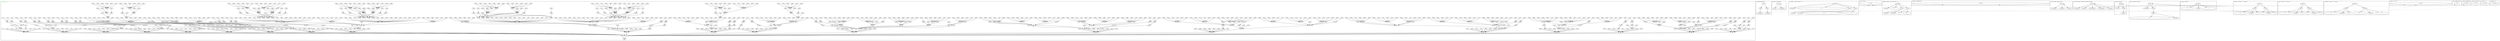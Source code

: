 digraph G {
  fontname = Menlo
  fontsize = 10
  node [fontname = Menlo, fontsize = 10]
  edge [fontname = Menlo, fontsize = 10]
  graph [ordering = out]
  subgraph GSS {
    cluster = true
    label = <LL1 ↵whitespace··:·'\...> fontcolor = green
    labeljust = l
    node [shape = box, style = rounded, height = 0]
    "Z473" -> "AA473"
    "Z453" -> "AA453"
    "Z408" -> "AA408"
    "Z386" -> "AA386"
    "Y473" -> "Z473"
    "Y453" -> "Z453"
    "Y408" -> "Z408"
    "Y386" -> "Z386"
    "X473" -> "BG473"
    "X453" -> "BG453"
    "X408" -> "BG408"
    "X386" -> "BG386"
    "W473" -> "BG473"
    "W453" -> "BG453"
    "W408" -> "BG408"
    "W386" -> "BG386"
    "R473" -> "BG473"
    "R453" -> "BG453"
    "R408" -> "BG408"
    "R386" -> "BG386"
    "Q473" -> "R473"
    "Q453" -> "R453"
    "Q408" -> "R408"
    "Q386" -> "R386"
    "P473" -> "Q473"
    "P453" -> "Q453"
    "P408" -> "Q408"
    "P386" -> "Q386"
    "O473" -> "BG473"
    "O453" -> "BG453"
    "O408" -> "BG408"
    "O386" -> "BG386"
    "N473" -> "BG473"
    "N453" -> "BG453"
    "N408" -> "BG408"
    "N386" -> "BG386"
    "L824" -> "BG824"
    "L810" -> "BG810"
    "L790" -> "BG790"
    "L776" -> "BG776"
    "L769" -> "BG769"
    "L755" -> "BG755"
    "L735" -> "BG735"
    "L721" -> "BG721"
    "L714" -> "BG714"
    "L700" -> "BG700"
    "L680" -> "BG680"
    "L666" -> "BG666"
    "L659" -> "BG659"
    "L645" -> "BG645"
    "L514" -> "BG514"
    "L481" -> "BG481"
    "L475" -> "BG475"
    "L449" -> "BG449"
    "L416" -> "BG416"
    "L410" -> "BG410"
    "L382" -> "BG382"
    "K867" -> "BG867"
    "K857" -> "BG857"
    "K844" -> "BG844"
    "K830" -> "BK830"
    "K830" -> "AL830"
    "K83" -> "BK83"
    "K83" -> "AL83"
    "K814" -> "BG814"
    "K796" -> "BK796"
    "K796" -> "AL796"
    "K780" -> "BG780"
    "K759" -> "BG759"
    "K741" -> "BK741"
    "K741" -> "AL741"
    "K725" -> "BG725"
    "K704" -> "BG704"
    "K686" -> "BK686"
    "K686" -> "AL686"
    "K670" -> "BG670"
    "K649" -> "BG649"
    "K631" -> "BK631"
    "K631" -> "AL631"
    "K620" -> "BG620"
    "K608" -> "BG608"
    "K595" -> "BG595"
    "K586" -> "BG586"
    "K575" -> "BG575"
    "K561" -> "BK561"
    "K561" -> "AL561"
    "K552" -> "BG552"
    "K545" -> "BG545"
    "K531" -> "BK531"
    "K531" -> "AL531"
    "K518" -> "BG518"
    "K503" -> "BG503"
    "K489" -> "BK489"
    "K489" -> "AL489"
    "K463" -> "BG463"
    "K46" -> "BK46"
    "K46" -> "AL46"
    "K455" -> "BG455"
    "K438" -> "BG438"
    "K424" -> "BK424"
    "K424" -> "AL424"
    "K396" -> "BG396"
    "K388" -> "BG388"
    "K371" -> "BG371"
    "K357" -> "BK357"
    "K357" -> "AL357"
    "K344" -> "BG344"
    "K337" -> "BG337"
    "K323" -> "BK323"
    "K323" -> "AL323"
    "K294" -> "BG294"
    "K279" -> "BG279"
    "K263" -> "BK263"
    "K263" -> "AL263"
    "K231" -> "BK231"
    "K231" -> "AL231"
    "K23" -> "BK23"
    "K23" -> "AL23"
    "K193" -> "BK193"
    "K193" -> "AL193"
    "K159" -> "BK159"
    "K159" -> "AL159"
    "K121" -> "BK121"
    "K121" -> "AL121"
    "K1" -> "BK1"
    "K1" -> "AL1"
    "J473" -> "BG473"
    "J453" -> "BG453"
    "J408" -> "BG408"
    "J386" -> "BG386"
    "I473" -> "J473"
    "I453" -> "J453"
    "I408" -> "J408"
    "I386" -> "J386"
    "H473" -> "I473"
    "H453" -> "I453"
    "H408" -> "I408"
    "H386" -> "I386"
    "G473" -> "BG473"
    "G453" -> "BG453"
    "G408" -> "BG408"
    "G386" -> "BG386"
    "D1" -> "●"
    "CR550" -> "BG550"
    "CR512" -> "BG512"
    "CR292" -> "BG292"
    "CR277" -> "BG277"
    "CQ550" -> "CR550"
    "CQ512" -> "CR512"
    "CQ292" -> "CR292"
    "CQ277" -> "CR277"
    "CP550" -> "CQ550"
    "CP512" -> "CQ512"
    "CP292" -> "CQ292"
    "CP277" -> "CQ277"
    "CO550" -> "BG550"
    "CO512" -> "BG512"
    "CO292" -> "BG292"
    "CO277" -> "BG277"
    "CN473" -> "BG473"
    "CN453" -> "BG453"
    "CN408" -> "BG408"
    "CN386" -> "BG386"
    "CM473" -> "CN473"
    "CM453" -> "CN453"
    "CM408" -> "CN408"
    "CM386" -> "CN386"
    "CL473" -> "CM473"
    "CL453" -> "CM453"
    "CL408" -> "CM408"
    "CL386" -> "CM386"
    "CK473" -> "BG473"
    "CK453" -> "BG453"
    "CK408" -> "BG408"
    "CK386" -> "BG386"
    "CJ550" -> "BG550"
    "CJ512" -> "BG512"
    "CJ473" -> "BG473"
    "CJ453" -> "BG453"
    "CJ408" -> "BG408"
    "CJ386" -> "BG386"
    "CJ292" -> "BG292"
    "CJ277" -> "BG277"
    "CF824" -> "BG824"
    "CF810" -> "BG810"
    "CF790" -> "BG790"
    "CF776" -> "BG776"
    "CF769" -> "BG769"
    "CF755" -> "BG755"
    "CF735" -> "BG735"
    "CF721" -> "BG721"
    "CF714" -> "BG714"
    "CF700" -> "BG700"
    "CF680" -> "BG680"
    "CF666" -> "BG666"
    "CF659" -> "BG659"
    "CF645" -> "BG645"
    "CF514" -> "BG514"
    "CF481" -> "BG481"
    "CF475" -> "BG475"
    "CF449" -> "BG449"
    "CF416" -> "BG416"
    "CF410" -> "BG410"
    "CF382" -> "BG382"
    "CE867" -> "BG867"
    "CE857" -> "BG857"
    "CE844" -> "BG844"
    "CE814" -> "BG814"
    "CE780" -> "BG780"
    "CE759" -> "BG759"
    "CE725" -> "BG725"
    "CE704" -> "BG704"
    "CE670" -> "BG670"
    "CE649" -> "BG649"
    "CE620" -> "BG620"
    "CE608" -> "BG608"
    "CE595" -> "BG595"
    "CE586" -> "BG586"
    "CE575" -> "BG575"
    "CE552" -> "BG552"
    "CE545" -> "BG545"
    "CE518" -> "BG518"
    "CE503" -> "BG503"
    "CE463" -> "BG463"
    "CE455" -> "BG455"
    "CE438" -> "BG438"
    "CE396" -> "BG396"
    "CE388" -> "BG388"
    "CE371" -> "BG371"
    "CE344" -> "BG344"
    "CE337" -> "BG337"
    "CE294" -> "BG294"
    "CE279" -> "BG279"
    "CD867" -> "BG867"
    "CD857" -> "BG857"
    "CD844" -> "BG844"
    "CD824" -> "BG824"
    "CD814" -> "BG814"
    "CD810" -> "BG810"
    "CD790" -> "BG790"
    "CD780" -> "BG780"
    "CD776" -> "BG776"
    "CD769" -> "BG769"
    "CD759" -> "BG759"
    "CD755" -> "BG755"
    "CD735" -> "BG735"
    "CD725" -> "BG725"
    "CD721" -> "BG721"
    "CD714" -> "BG714"
    "CD704" -> "BG704"
    "CD700" -> "BG700"
    "CD680" -> "BG680"
    "CD670" -> "BG670"
    "CD666" -> "BG666"
    "CD659" -> "BG659"
    "CD649" -> "BG649"
    "CD645" -> "BG645"
    "CD620" -> "BG620"
    "CD608" -> "BG608"
    "CD595" -> "BG595"
    "CD586" -> "BG586"
    "CD575" -> "BG575"
    "CD552" -> "BG552"
    "CD545" -> "BG545"
    "CD518" -> "BG518"
    "CD514" -> "BG514"
    "CD503" -> "BG503"
    "CD481" -> "BG481"
    "CD475" -> "BG475"
    "CD463" -> "BG463"
    "CD455" -> "BG455"
    "CD449" -> "BG449"
    "CD438" -> "BG438"
    "CD416" -> "BG416"
    "CD410" -> "BG410"
    "CD396" -> "BG396"
    "CD388" -> "BG388"
    "CD382" -> "BG382"
    "CD371" -> "BG371"
    "CD344" -> "BG344"
    "CD337" -> "BG337"
    "CD294" -> "BG294"
    "CD279" -> "BG279"
    "CC473" -> "BG473"
    "CC453" -> "BG453"
    "CC408" -> "BG408"
    "CC386" -> "BG386"
    "CB473" -> "BG473"
    "CB453" -> "BG453"
    "CB408" -> "BG408"
    "CB386" -> "BG386"
    "C830" -> "B830"
    "C83" -> "B83"
    "C796" -> "B796"
    "C741" -> "B741"
    "C686" -> "B686"
    "C631" -> "B631"
    "C561" -> "B561"
    "C531" -> "B531"
    "C489" -> "B489"
    "C46" -> "B46"
    "C424" -> "B424"
    "C357" -> "B357"
    "C323" -> "B323"
    "C263" -> "B263"
    "C231" -> "B231"
    "C23" -> "B23"
    "C193" -> "B193"
    "C159" -> "B159"
    "C121" -> "B121"
    "C1" -> "B1"
    "BZ550" -> "BG550"
    "BZ512" -> "BG512"
    "BZ473" -> "BG473"
    "BZ453" -> "BG453"
    "BZ408" -> "BG408"
    "BZ386" -> "BG386"
    "BZ292" -> "BG292"
    "BZ277" -> "BG277"
    "BX473" -> "BG473"
    "BX453" -> "BG453"
    "BX408" -> "BG408"
    "BX386" -> "BG386"
    "BV867" -> "BG867"
    "BV857" -> "BG857"
    "BV844" -> "BG844"
    "BV824" -> "BG824"
    "BV814" -> "BG814"
    "BV810" -> "BG810"
    "BV790" -> "BG790"
    "BV780" -> "BG780"
    "BV776" -> "BG776"
    "BV769" -> "BG769"
    "BV759" -> "BG759"
    "BV755" -> "BG755"
    "BV735" -> "BG735"
    "BV725" -> "BG725"
    "BV721" -> "BG721"
    "BV714" -> "BG714"
    "BV704" -> "BG704"
    "BV700" -> "BG700"
    "BV680" -> "BG680"
    "BV670" -> "BG670"
    "BV666" -> "BG666"
    "BV659" -> "BG659"
    "BV649" -> "BG649"
    "BV645" -> "BG645"
    "BV620" -> "BG620"
    "BV608" -> "BG608"
    "BV595" -> "BG595"
    "BV586" -> "BG586"
    "BV575" -> "BG575"
    "BV552" -> "BG552"
    "BV545" -> "BG545"
    "BV518" -> "BG518"
    "BV514" -> "BG514"
    "BV503" -> "BG503"
    "BV481" -> "BG481"
    "BV475" -> "BG475"
    "BV463" -> "BG463"
    "BV455" -> "BG455"
    "BV449" -> "BG449"
    "BV438" -> "BG438"
    "BV416" -> "BG416"
    "BV410" -> "BG410"
    "BV396" -> "BG396"
    "BV388" -> "BG388"
    "BV382" -> "BG382"
    "BV371" -> "BG371"
    "BV344" -> "BG344"
    "BV337" -> "BG337"
    "BV294" -> "BG294"
    "BV279" -> "BG279"
    "BS867" -> "BG867"
    "BS857" -> "BG857"
    "BS844" -> "BG844"
    "BS824" -> "BG824"
    "BS814" -> "BG814"
    "BS810" -> "BG810"
    "BS790" -> "BG790"
    "BS780" -> "BG780"
    "BS776" -> "BG776"
    "BS769" -> "BG769"
    "BS759" -> "BG759"
    "BS755" -> "BG755"
    "BS735" -> "BG735"
    "BS725" -> "BG725"
    "BS721" -> "BG721"
    "BS714" -> "BG714"
    "BS704" -> "BG704"
    "BS700" -> "BG700"
    "BS680" -> "BG680"
    "BS670" -> "BG670"
    "BS666" -> "BG666"
    "BS659" -> "BG659"
    "BS649" -> "BG649"
    "BS645" -> "BG645"
    "BS620" -> "BG620"
    "BS608" -> "BG608"
    "BS595" -> "BG595"
    "BS586" -> "BG586"
    "BS575" -> "BG575"
    "BS552" -> "BG552"
    "BS550" -> "BG550"
    "BS545" -> "BG545"
    "BS518" -> "BG518"
    "BS514" -> "BG514"
    "BS512" -> "BG512"
    "BS503" -> "BG503"
    "BS481" -> "BG481"
    "BS475" -> "BG475"
    "BS473" -> "BG473"
    "BS463" -> "BG463"
    "BS455" -> "BG455"
    "BS453" -> "BG453"
    "BS449" -> "BG449"
    "BS438" -> "BG438"
    "BS416" -> "BG416"
    "BS410" -> "BG410"
    "BS408" -> "BG408"
    "BS396" -> "BG396"
    "BS388" -> "BG388"
    "BS386" -> "BG386"
    "BS382" -> "BG382"
    "BS371" -> "BG371"
    "BS344" -> "BG344"
    "BS337" -> "BG337"
    "BS294" -> "BG294"
    "BS292" -> "BG292"
    "BS279" -> "BG279"
    "BS277" -> "BG277"
    "BQ80" -> "B46"
    "BQ44" -> "B23"
    "BQ21" -> "B1"
    "BO830" -> "B830"
    "BO83" -> "B83"
    "BO796" -> "B796"
    "BO741" -> "B741"
    "BO686" -> "B686"
    "BO631" -> "B631"
    "BO561" -> "B561"
    "BO531" -> "B531"
    "BO489" -> "B489"
    "BO46" -> "B46"
    "BO424" -> "B424"
    "BO357" -> "B357"
    "BO323" -> "B323"
    "BO263" -> "B263"
    "BO231" -> "B231"
    "BO23" -> "B23"
    "BO193" -> "B193"
    "BO159" -> "B159"
    "BO121" -> "B121"
    "BO1" -> "B1"
    "BM60" -> "BO46"
    "BM37" -> "BO23"
    "BM15" -> "BO1"
    "BL830" -> "BO830"
    "BL83" -> "BO83"
    "BL796" -> "BO796"
    "BL741" -> "BO741"
    "BL686" -> "BO686"
    "BL631" -> "BO631"
    "BL561" -> "BO561"
    "BL531" -> "BO531"
    "BL489" -> "BO489"
    "BL46" -> "BO46"
    "BL424" -> "BO424"
    "BL357" -> "BO357"
    "BL323" -> "BO323"
    "BL263" -> "BO263"
    "BL231" -> "BO231"
    "BL23" -> "BO23"
    "BL193" -> "BO193"
    "BL159" -> "BO159"
    "BL121" -> "BO121"
    "BL1" -> "BO1"
    "BK830" -> "BL830"
    "BK83" -> "BL83"
    "BK796" -> "BL796"
    "BK741" -> "BL741"
    "BK686" -> "BL686"
    "BK631" -> "BL631"
    "BK561" -> "BL561"
    "BK531" -> "BL531"
    "BK489" -> "BL489"
    "BK46" -> "BL46"
    "BK424" -> "BL424"
    "BK357" -> "BL357"
    "BK323" -> "BL323"
    "BK263" -> "BL263"
    "BK231" -> "BL231"
    "BK23" -> "BL23"
    "BK193" -> "BL193"
    "BK159" -> "BL159"
    "BK121" -> "BL121"
    "BK1" -> "BL1"
    "BJ830" -> "BK830"
    "BJ83" -> "BK83"
    "BJ796" -> "BK796"
    "BJ741" -> "BK741"
    "BJ686" -> "BK686"
    "BJ631" -> "BK631"
    "BJ561" -> "BK561"
    "BJ531" -> "BK531"
    "BJ489" -> "BK489"
    "BJ46" -> "BK46"
    "BJ424" -> "BK424"
    "BJ357" -> "BK357"
    "BJ323" -> "BK323"
    "BJ263" -> "BK263"
    "BJ231" -> "BK231"
    "BJ23" -> "BK23"
    "BJ193" -> "BK193"
    "BJ159" -> "BK159"
    "BJ121" -> "BK121"
    "BJ1" -> "BK1"
    "BI830" -> "B830"
    "BI83" -> "B83"
    "BI796" -> "B796"
    "BI741" -> "B741"
    "BI686" -> "B686"
    "BI631" -> "B631"
    "BI561" -> "B561"
    "BI531" -> "B531"
    "BI489" -> "B489"
    "BI46" -> "B46"
    "BI424" -> "B424"
    "BI357" -> "B357"
    "BI323" -> "B323"
    "BI263" -> "B263"
    "BI231" -> "B231"
    "BI23" -> "B23"
    "BI193" -> "B193"
    "BI159" -> "B159"
    "BI121" -> "B121"
    "BI1" -> "B1"
    "BH824" -> "BG824"
    "BH814" -> "BG814"
    "BH790" -> "BG790"
    "BH780" -> "BG780"
    "BH769" -> "BG769"
    "BH759" -> "BG759"
    "BH735" -> "BG735"
    "BH725" -> "BG725"
    "BH714" -> "BG714"
    "BH704" -> "BG704"
    "BH680" -> "BG680"
    "BH670" -> "BG670"
    "BH659" -> "BG659"
    "BH649" -> "BG649"
    "BH550" -> "BG550"
    "BH518" -> "BG518"
    "BH512" -> "BG512"
    "BH473" -> "BG473"
    "BH453" -> "BG453"
    "BH449" -> "BG449"
    "BH408" -> "BG408"
    "BH386" -> "BG386"
    "BH382" -> "BG382"
    "BH292" -> "BG292"
    "BG867" -> "BA865"
    "BG857" -> "BA855"
    "BG844" -> "BA844"
    "BG824" -> "BA810"
    "BG814" -> "BA810"
    "BG810" -> "BA810"
    "BG790" -> "BA774"
    "BG780" -> "BA774"
    "BG776" -> "BA774"
    "BG769" -> "BA755"
    "BG759" -> "BA755"
    "BG755" -> "BA755"
    "BG735" -> "BA719"
    "BG725" -> "BA719"
    "BG721" -> "BA719"
    "BG714" -> "BA700"
    "BG704" -> "BA700"
    "BG700" -> "BA700"
    "BG680" -> "BA664"
    "BG670" -> "BA664"
    "BG666" -> "BA664"
    "BG659" -> "BA645"
    "BG649" -> "BA645"
    "BG645" -> "BA645"
    "BG620" -> "BA618"
    "BG608" -> "BA606"
    "BG595" -> "BA593"
    "BG586" -> "BA584"
    "BG575" -> "BA575"
    "BG552" -> "BA552"
    "BG550" -> "BA545"
    "BG545" -> "BA545"
    "BG518" -> "BA514"
    "BG514" -> "BA514"
    "BG512" -> "BA503"
    "BG503" -> "BA503"
    "BG481" -> "BA479"
    "BG475" -> "BA475"
    "BG473" -> "BA438"
    "BG463" -> "BA461"
    "BG455" -> "BA455"
    "BG453" -> "BA438"
    "BG449" -> "BA438"
    "BG438" -> "BA438"
    "BG416" -> "BA414"
    "BG410" -> "BA410"
    "BG408" -> "BA371"
    "BG396" -> "BA394"
    "BG388" -> "BA388"
    "BG386" -> "BA371"
    "BG382" -> "BA371"
    "BG371" -> "BA371"
    "BG344" -> "BA342"
    "BG337" -> "BA337"
    "BG294" -> "BA294"
    "BG292" -> "BA277"
    "BG279" -> "BA279"
    "BG277" -> "BA277"
    "BF867" -> "BG867"
    "BF857" -> "BG857"
    "BF844" -> "BG844"
    "BF810" -> "BG810"
    "BF776" -> "BG776"
    "BF755" -> "BG755"
    "BF721" -> "BG721"
    "BF700" -> "BG700"
    "BF666" -> "BG666"
    "BF645" -> "BG645"
    "BF620" -> "BG620"
    "BF608" -> "BG608"
    "BF595" -> "BG595"
    "BF586" -> "BG586"
    "BF575" -> "BG575"
    "BF552" -> "BG552"
    "BF545" -> "BG545"
    "BF514" -> "BG514"
    "BF503" -> "BG503"
    "BF481" -> "BG481"
    "BF475" -> "BG475"
    "BF463" -> "BG463"
    "BF455" -> "BG455"
    "BF438" -> "BG438"
    "BF416" -> "BG416"
    "BF410" -> "BG410"
    "BF396" -> "BG396"
    "BF388" -> "BG388"
    "BF371" -> "BG371"
    "BF344" -> "BG344"
    "BF337" -> "BG337"
    "BF294" -> "BG294"
    "BF279" -> "BG279"
    "BF277" -> "BG277"
    "BE867" -> "BA865"
    "BE857" -> "BA855"
    "BE844" -> "BA844"
    "BE810" -> "BA810"
    "BE776" -> "BA774"
    "BE755" -> "BA755"
    "BE721" -> "BA719"
    "BE700" -> "BA700"
    "BE666" -> "BA664"
    "BE645" -> "BA645"
    "BE620" -> "BA618"
    "BE608" -> "BA606"
    "BE595" -> "BA593"
    "BE586" -> "BA584"
    "BE575" -> "BA575"
    "BE552" -> "BA552"
    "BE545" -> "BA545"
    "BE514" -> "BA514"
    "BE503" -> "BA503"
    "BE481" -> "BA479"
    "BE475" -> "BA475"
    "BE463" -> "BA461"
    "BE455" -> "BA455"
    "BE438" -> "BA438"
    "BE416" -> "BA414"
    "BE410" -> "BA410"
    "BE396" -> "BA394"
    "BE388" -> "BA388"
    "BE371" -> "BA371"
    "BE344" -> "BA342"
    "BE337" -> "BA337"
    "BE294" -> "BA294"
    "BE279" -> "BA279"
    "BE277" -> "BA277"
    "BD865" -> "BA865"
    "BD855" -> "BA855"
    "BD774" -> "BA774"
    "BD719" -> "BA719"
    "BD664" -> "BA664"
    "BD618" -> "BA618"
    "BD606" -> "BA606"
    "BD593" -> "BA593"
    "BD584" -> "BA584"
    "BD479" -> "BA479"
    "BD461" -> "BA461"
    "BD414" -> "BA414"
    "BD394" -> "BA394"
    "BD342" -> "BA342"
    "BC865" -> "BD865"
    "BC855" -> "BD855"
    "BC774" -> "BD774"
    "BC719" -> "BD719"
    "BC664" -> "BD664"
    "BC618" -> "BD618"
    "BC606" -> "BD606"
    "BC593" -> "BD593"
    "BC584" -> "BD584"
    "BC479" -> "BD479"
    "BC461" -> "BD461"
    "BC414" -> "BD414"
    "BC394" -> "BD394"
    "BC342" -> "BD342"
    "BB865" -> "BA865"
    "BB855" -> "BA855"
    "BB774" -> "BA774"
    "BB719" -> "BA719"
    "BB664" -> "BA664"
    "BB618" -> "BA618"
    "BB606" -> "BA606"
    "BB593" -> "BA593"
    "BB584" -> "BA584"
    "BB479" -> "BA479"
    "BB479" -> "BA479"
    "BB479" -> "BA479"
    "BB479" -> "BA479"
    "BB461" -> "BA461"
    "BB461" -> "BA461"
    "BB461" -> "BA461"
    "BB461" -> "BA461"
    "BB414" -> "BA414"
    "BB414" -> "BA414"
    "BB414" -> "BA414"
    "BB414" -> "BA414"
    "BB394" -> "BA394"
    "BB394" -> "BA394"
    "BB394" -> "BA394"
    "BB394" -> "BA394"
    "BB342" -> "BA342"
    "BA865" -> "AV830"
    "BA855" -> "AV830"
    "BA844" -> "AV830"
    "BA810" -> "AV796"
    "BA774" -> "AV741"
    "BA755" -> "AV741"
    "BA719" -> "AV686"
    "BA700" -> "AV686"
    "BA664" -> "AV631"
    "BA645" -> "AV631"
    "BA618" -> "AV561"
    "BA606" -> "AV561"
    "BA593" -> "AV561"
    "BA584" -> "AV561"
    "BA575" -> "AV561"
    "BA552" -> "CR550"
    "BA545" -> "AV531"
    "BA514" -> "CR512"
    "BA503" -> "AV489"
    "BA479" -> "J473"
    "BA479" -> "R473"
    "BA479" -> "CN473"
    "BA479" -> "AA473"
    "BA475" -> "J473"
    "BA475" -> "R473"
    "BA475" -> "CN473"
    "BA475" -> "AA473"
    "BA461" -> "J453"
    "BA461" -> "R453"
    "BA461" -> "CN453"
    "BA461" -> "AA453"
    "BA455" -> "J453"
    "BA455" -> "R453"
    "BA455" -> "CN453"
    "BA455" -> "AA453"
    "BA438" -> "AV424"
    "BA414" -> "J408"
    "BA414" -> "R408"
    "BA414" -> "CN408"
    "BA414" -> "AA408"
    "BA410" -> "J408"
    "BA410" -> "R408"
    "BA410" -> "CN408"
    "BA410" -> "AA408"
    "BA394" -> "J386"
    "BA394" -> "R386"
    "BA394" -> "CN386"
    "BA394" -> "AA386"
    "BA388" -> "J386"
    "BA388" -> "R386"
    "BA388" -> "CN386"
    "BA388" -> "AA386"
    "BA371" -> "AV357"
    "BA342" -> "AV323"
    "BA337" -> "AV323"
    "BA294" -> "CR292"
    "BA279" -> "CR277"
    "BA277" -> "AV263"
    "B830" -> "D1"
    "B83" -> "D1"
    "B796" -> "D1"
    "B741" -> "D1"
    "B686" -> "D1"
    "B631" -> "D1"
    "B561" -> "D1"
    "B531" -> "D1"
    "B489" -> "D1"
    "B46" -> "D1"
    "B424" -> "D1"
    "B357" -> "D1"
    "B323" -> "D1"
    "B263" -> "D1"
    "B231" -> "D1"
    "B23" -> "D1"
    "B193" -> "D1"
    "B159" -> "D1"
    "B121" -> "D1"
    "B1" -> "D1"
    "B1" -> "D1"
    "AZ844" -> "BA844"
    "AZ810" -> "BA810"
    "AZ755" -> "BA755"
    "AZ700" -> "BA700"
    "AZ645" -> "BA645"
    "AZ575" -> "BA575"
    "AZ552" -> "BA552"
    "AZ545" -> "BA545"
    "AZ514" -> "BA514"
    "AZ503" -> "BA503"
    "AZ475" -> "BA475"
    "AZ475" -> "BA475"
    "AZ475" -> "BA475"
    "AZ475" -> "BA475"
    "AZ455" -> "BA455"
    "AZ455" -> "BA455"
    "AZ455" -> "BA455"
    "AZ455" -> "BA455"
    "AZ438" -> "BA438"
    "AZ410" -> "BA410"
    "AZ410" -> "BA410"
    "AZ410" -> "BA410"
    "AZ410" -> "BA410"
    "AZ388" -> "BA388"
    "AZ388" -> "BA388"
    "AZ388" -> "BA388"
    "AZ388" -> "BA388"
    "AZ371" -> "BA371"
    "AZ337" -> "BA337"
    "AZ294" -> "BA294"
    "AZ279" -> "BA279"
    "AZ277" -> "BA277"
    "AY844" -> "AV830"
    "AY810" -> "AV796"
    "AY755" -> "AV741"
    "AY700" -> "AV686"
    "AY645" -> "AV631"
    "AY575" -> "AV561"
    "AY552" -> "CR550"
    "AY545" -> "AV531"
    "AY514" -> "CR512"
    "AY503" -> "AV489"
    "AY475" -> "J473"
    "AY475" -> "R473"
    "AY475" -> "CN473"
    "AY475" -> "AA473"
    "AY455" -> "J453"
    "AY455" -> "R453"
    "AY455" -> "CN453"
    "AY455" -> "AA453"
    "AY438" -> "AV424"
    "AY410" -> "J408"
    "AY410" -> "R408"
    "AY410" -> "CN408"
    "AY410" -> "AA408"
    "AY388" -> "J386"
    "AY388" -> "R386"
    "AY388" -> "CN386"
    "AY388" -> "AA386"
    "AY371" -> "AV357"
    "AY337" -> "AV323"
    "AY294" -> "CR292"
    "AY279" -> "CR277"
    "AY277" -> "AV263"
    "AX228" -> "B193"
    "AX191" -> "B159"
    "AX157" -> "B121"
    "AX119" -> "B83"
    "AW874" -> "B830"
    "AW828" -> "B796"
    "AW794" -> "B741"
    "AW739" -> "B686"
    "AW684" -> "B631"
    "AW629" -> "B561"
    "AW559" -> "B531"
    "AW529" -> "B489"
    "AW487" -> "B424"
    "AW422" -> "B357"
    "AW355" -> "B323"
    "AW306" -> "B263"
    "AW260" -> "B231"
    "AV830" -> "B830"
    "AV83" -> "B83"
    "AV796" -> "B796"
    "AV741" -> "B741"
    "AV686" -> "B686"
    "AV631" -> "B631"
    "AV561" -> "B561"
    "AV531" -> "B531"
    "AV489" -> "B489"
    "AV46" -> "B46"
    "AV424" -> "B424"
    "AV357" -> "B357"
    "AV323" -> "B323"
    "AV263" -> "B263"
    "AV231" -> "B231"
    "AV23" -> "B23"
    "AV193" -> "B193"
    "AV159" -> "B159"
    "AV121" -> "B121"
    "AV1" -> "B1"
    "AU844" -> "AV830"
    "AU810" -> "AV796"
    "AU755" -> "AV741"
    "AU700" -> "AV686"
    "AU645" -> "AV631"
    "AU575" -> "AV561"
    "AU545" -> "AV531"
    "AU503" -> "AV489"
    "AU438" -> "AV424"
    "AU371" -> "AV357"
    "AU337" -> "AV323"
    "AU277" -> "AV263"
    "AN97" -> "AV83"
    "AN245" -> "AV231"
    "AN207" -> "AV193"
    "AN173" -> "AV159"
    "AN135" -> "AV121"
    "AM830" -> "AV830"
    "AM83" -> "AV83"
    "AM796" -> "AV796"
    "AM741" -> "AV741"
    "AM686" -> "AV686"
    "AM631" -> "AV631"
    "AM561" -> "AV561"
    "AM531" -> "AV531"
    "AM489" -> "AV489"
    "AM46" -> "AV46"
    "AM424" -> "AV424"
    "AM357" -> "AV357"
    "AM323" -> "AV323"
    "AM263" -> "AV263"
    "AM231" -> "AV231"
    "AM23" -> "AV23"
    "AM193" -> "AV193"
    "AM159" -> "AV159"
    "AM121" -> "AV121"
    "AM1" -> "AV1"
    "AL830" -> "AM830"
    "AL83" -> "AM83"
    "AL796" -> "AM796"
    "AL741" -> "AM741"
    "AL686" -> "AM686"
    "AL631" -> "AM631"
    "AL561" -> "AM561"
    "AL531" -> "AM531"
    "AL489" -> "AM489"
    "AL46" -> "AM46"
    "AL424" -> "AM424"
    "AL357" -> "AM357"
    "AL323" -> "AM323"
    "AL263" -> "AM263"
    "AL231" -> "AM231"
    "AL23" -> "AM23"
    "AL193" -> "AM193"
    "AL159" -> "AM159"
    "AL121" -> "AM121"
    "AL1" -> "AM1"
    "AK830" -> "AL830"
    "AK83" -> "AL83"
    "AK796" -> "AL796"
    "AK741" -> "AL741"
    "AK686" -> "AL686"
    "AK631" -> "AL631"
    "AK561" -> "AL561"
    "AK531" -> "AL531"
    "AK489" -> "AL489"
    "AK46" -> "AL46"
    "AK424" -> "AL424"
    "AK357" -> "AL357"
    "AK323" -> "AL323"
    "AK263" -> "AL263"
    "AK231" -> "AL231"
    "AK23" -> "AL23"
    "AK193" -> "AL193"
    "AK159" -> "AL159"
    "AK121" -> "AL121"
    "AK1" -> "AL1"
    "AJ830" -> "B830"
    "AJ83" -> "B83"
    "AJ796" -> "B796"
    "AJ741" -> "B741"
    "AJ686" -> "B686"
    "AJ631" -> "B631"
    "AJ561" -> "B561"
    "AJ531" -> "B531"
    "AJ489" -> "B489"
    "AJ46" -> "B46"
    "AJ424" -> "B424"
    "AJ357" -> "B357"
    "AJ323" -> "B323"
    "AJ263" -> "B263"
    "AJ231" -> "B231"
    "AJ23" -> "B23"
    "AJ193" -> "B193"
    "AJ159" -> "B159"
    "AJ121" -> "B121"
    "AJ1" -> "B1"
    "AI97" -> "AV83"
    "AI60" -> "BO46"
    "AI37" -> "BO23"
    "AI245" -> "AV231"
    "AI207" -> "AV193"
    "AI173" -> "AV159"
    "AI15" -> "BO1"
    "AI135" -> "AV121"
    "AH830" -> "B830"
    "AH83" -> "B83"
    "AH796" -> "B796"
    "AH741" -> "B741"
    "AH686" -> "B686"
    "AH631" -> "B631"
    "AH561" -> "B561"
    "AH531" -> "B531"
    "AH489" -> "B489"
    "AH46" -> "B46"
    "AH424" -> "B424"
    "AH357" -> "B357"
    "AH323" -> "B323"
    "AH263" -> "B263"
    "AH231" -> "B231"
    "AH23" -> "B23"
    "AH193" -> "B193"
    "AH159" -> "B159"
    "AH121" -> "B121"
    "AH1" -> "B1"
    "AG830" -> "B830"
    "AG83" -> "B83"
    "AG796" -> "B796"
    "AG741" -> "B741"
    "AG686" -> "B686"
    "AG631" -> "B631"
    "AG561" -> "B561"
    "AG531" -> "B531"
    "AG489" -> "B489"
    "AG46" -> "B46"
    "AG424" -> "B424"
    "AG357" -> "B357"
    "AG323" -> "B323"
    "AG263" -> "B263"
    "AG231" -> "B231"
    "AG23" -> "B23"
    "AG193" -> "B193"
    "AG159" -> "B159"
    "AG121" -> "B121"
    "AG1" -> "B1"
    "AF830" -> "B830"
    "AF83" -> "B83"
    "AF796" -> "B796"
    "AF741" -> "B741"
    "AF686" -> "B686"
    "AF631" -> "B631"
    "AF561" -> "B561"
    "AF531" -> "B531"
    "AF489" -> "B489"
    "AF46" -> "B46"
    "AF424" -> "B424"
    "AF357" -> "B357"
    "AF323" -> "B323"
    "AF263" -> "B263"
    "AF231" -> "B231"
    "AF23" -> "B23"
    "AF193" -> "B193"
    "AF159" -> "B159"
    "AF121" -> "B121"
    "AF1" -> "B1"
    "AA473" -> "BG473"
    "AA453" -> "BG453"
    "AA408" -> "BG408"
    "AA386" -> "BG386"
    "A0" -> "●"
  }
  subgraph S {
    cluster = true
    label = <S = {production} {testInput}>
    labeljust = l
    node [shape = ellipse, height = 0]
    A [label = <A: SEQ>]
    A -> B
    B [label = <B: REP>]
    B -> C
    C [label = <C: production>]
    A -> D
    D [label = <D: REP>]
    D -> E
    E [label = <E: testInput>]
  }
  subgraph action {
    cluster = true
    label = <action = "@(\@|[^@]+?)*@">
    labeljust = l
    node [shape = ellipse, height = 0]
    F [label = <F: "action"<br/><font color="gray" point-size="8.0">  </font> >]
  }
  subgraph grouping {
    cluster = true
    label = <grouping = "(" selection ")">
    labeljust = l
    node [shape = ellipse, height = 0]
    G [label = <G: SEQ>]
    G -> H
    H [label = <H: "("<br/><font color="gray" point-size="8.0"> 453:454 473:474 408:409 386:387 </font> >]
    G -> I
    I [label = <I: selection>]
    G -> J
    J [label = <J: ")"<br/><font color="gray" point-size="8.0"> 485:486 406:407 471:472 420:421 </font> >]
  }
  subgraph identifier {
    cluster = true
    label = <identifier = "[\p{L}\p{N}\p{Pc}]+">
    labeljust = l
    node [shape = ellipse, height = 0]
    K [label = <K: "identifier"<br/><font color="gray" point-size="8.0"> 503:511 759:768 796:804 545:549 552:556 725:734 620:628 741:750 631:637 121:126 518:526 844:854 357:361 263:264 323:333 424:434 1:11 231:240 586:592 23:33 438:448 83:93 575:583 455:460 780:789 388:393 608:617 463:470 686:696 867:873 396:405 531:539 830:838 595:605 159:165 489:498 337:341 279:289 704:713 294:303 193:200 561:565 371:381 670:679 857:864 814:823 649:658 46:55 344:354 </font> >]
  }
  subgraph keyword {
    cluster = true
    label = <keyword = ""(\"|[^"]+?)*"">
    labeljust = l
    node [shape = ellipse, height = 0]
    L [label = <L: "keyword"<br/><font color="gray" point-size="8.0"> 382:385 514:517 714:718 810:813 776:779 824:827 680:683 666:669 410:413 416:419 769:773 755:758 645:648 790:793 659:663 481:484 475:478 721:724 735:738 700:703 449:452 </font> >]
  }
  subgraph multiLine {
    cluster = true
    label = <multiLine = "(?s)(/\*).*?(\*/)">
    labeljust = l
    node [shape = ellipse, height = 0]
    M [label = <M: "multiLine"<br/><font color="gray" point-size="8.0">  </font> >]
  }
  subgraph oneOrMore {
    cluster = true
    label = <oneOrMore = "(" selection ")+" | "&lt;" selection "&gt;">
    labeljust = l
    node [shape = ellipse, height = 0]
    N [label = <N: ALT>]
    N -> O
    O [label = <O: SEQ>]
    O -> P
    P [label = <P: "("<br/><font color="gray" point-size="8.0"> 408:409 473:474 453:454 386:387 </font> >]
    O -> Q
    Q [label = <Q: selection>]
    O -> R
    R [label = <R: ")+"<br/><font color="gray" point-size="8.0">  </font> >]
    N -> S
    S [label = <S: SEQ>]
    S -> T
    T [label = <T: "&lt;"<br/><font color="gray" point-size="8.0">  </font> >]
    S -> U
    U [label = <U: selection>]
    S -> V
    V [label = <V: "&gt;"<br/><font color="gray" point-size="8.0">  </font> >]
  }
  subgraph option {
    cluster = true
    label = <option = "(" selection ")?" | "[" selection "]">
    labeljust = l
    node [shape = ellipse, height = 0]
    W [label = <W: ALT>]
    W -> X
    X [label = <X: SEQ>]
    X -> Y
    Y [label = <Y: "("<br/><font color="gray" point-size="8.0"> 473:474 408:409 453:454 386:387 </font> >]
    X -> Z
    Z [label = <Z: selection>]
    X -> AA
    AA [label = <AA: ")?"<br/><font color="gray" point-size="8.0">  </font> >]
    W -> AB
    AB [label = <AB: SEQ>]
    AB -> AC
    AC [label = <AC: "["<br/><font color="gray" point-size="8.0">  </font> >]
    AB -> AD
    AD [label = <AD: selection>]
    AB -> AE
    AE [label = <AE: "]"<br/><font color="gray" point-size="8.0">  </font> >]
  }
  subgraph production {
    cluster = true
    label = <production = rule | silentRule>
    labeljust = l
    node [shape = ellipse, height = 0]
    AF [label = <AF: ALT>]
    AF -> AG
    AG [label = <AG: rule>]
    AF -> AH
    AH [label = <AH: silentRule>]
  }
  subgraph regex {
    cluster = true
    label = <regex = "'(\'|[^']+?)*'">
    labeljust = l
    node [shape = ellipse, height = 0]
    AI [label = <AI: "regex"<br/><font color="gray" point-size="8.0"> 245:259 135:156 60:79 97:118 207:227 173:190 37:43 15:20 </font> >]
  }
  subgraph rule {
    cluster = true
    label = <rule = identifier "=" (regex | selection) ("." | ";")>
    labeljust = l
    node [shape = ellipse, height = 0]
    AJ [label = <AJ: SEQ>]
    AJ -> AK
    AK [label = <AK: identifier>]
    AJ -> AL
    AL [label = <AL: "="<br/><font color="gray" point-size="8.0"> 275:276 808:809 133:134 698:699 243:244 95:96 369:370 335:336 205:206 436:437 171:172 643:644 842:843 543:544 501:502 573:574 753:754 </font> >]
    AJ -> AM
    AM [label = <AM: ALT>]
    AM -> AN
    AN [label = <AN: regex>]
    AM -> AU
    AU [label = <AU: selection>]
    AJ -> AV
    AV [label = <AV: ALT>]
    AV -> AW
    AW [label = <AW: "."<br/><font color="gray" point-size="8.0"> 355:356 874:875 629:630 306:307 422:423 559:560 794:795 529:530 260:261 828:829 684:685 487:488 739:740 </font> >]
    AV -> AX
    AX [label = <AX: ";"<br/><font color="gray" point-size="8.0"> 157:158 119:120 228:229 191:192 </font> >]
  }
  subgraph selection {
    cluster = true
    label = <selection = sequence {"|" sequence}>
    labeljust = l
    node [shape = ellipse, height = 0]
    AY [label = <AY: SEQ>]
    AY -> AZ
    AZ [label = <AZ: sequence>]
    AY -> BA
    BA [label = <BA: REP>]
    BA -> BB
    BB [label = <BB: SEQ>]
    BB -> BC
    BC [label = <BC: "|"<br/><font color="gray" point-size="8.0"> 479:480 774:775 584:585 342:343 664:665 719:720 865:866 414:415 855:856 461:462 593:594 394:395 606:607 618:619 </font> >]
    BB -> BD
    BD [label = <BD: sequence>]
  }
  subgraph sequence {
    cluster = true
    label = <sequence = term {term}>
    labeljust = l
    node [shape = ellipse, height = 0]
    BE [label = <BE: SEQ>]
    BE -> BF
    BF [label = <BF: term>]
    BE -> BG
    BG [label = <BG: REP>]
    BG -> BH
    BH [label = <BH: term>]
  }
  subgraph silentRule {
    cluster = true
    label = <silentRule = identifier ":" (regex | keyword) ("." | ";")>
    labeljust = l
    node [shape = ellipse, height = 0]
    BI [label = <BI: SEQ>]
    BI -> BJ
    BJ [label = <BJ: identifier>]
    BI -> BK
    BK [label = <BK: ":"<br/><font color="gray" point-size="8.0"> 13:14 35:36 58:59 </font> >]
    BI -> BL
    BL [label = <BL: ALT>]
    BL -> BM
    BM [label = <BM: regex>]
    BL -> BN
    BN [label = <BN: keyword>]
    BI -> BO
    BO [label = <BO: ALT>]
    BO -> BP
    BP [label = <BP: "."<br/><font color="gray" point-size="8.0">  </font> >]
    BO -> BQ
    BQ [label = <BQ: ";"<br/><font color="gray" point-size="8.0"> 80:81 44:45 21:22 </font> >]
  }
  subgraph singleLine {
    cluster = true
    label = <singleLine = "//.*">
    labeljust = l
    node [shape = ellipse, height = 0]
    BR [label = <BR: "singleLine"<br/><font color="gray" point-size="8.0">  </font> >]
  }
  subgraph term {
    cluster = true
    label = <term = terminal | option | zeroOrMore | oneOrMore | grouping>
    labeljust = l
    node [shape = ellipse, height = 0]
    BS [label = <BS: ALT>]
    BS -> BV
    BV [label = <BV: terminal>]
    BS -> BX
    BX [label = <BX: option>]
    BS -> BZ
    BZ [label = <BZ: zeroOrMore>]
    BS -> CB
    CB [label = <CB: oneOrMore>]
    BS -> CC
    CC [label = <CC: grouping>]
  }
  subgraph terminal {
    cluster = true
    label = <terminal = identifier | keyword | action>
    labeljust = l
    node [shape = ellipse, height = 0]
    CD [label = <CD: ALT>]
    CD -> CE
    CE [label = <CE: identifier>]
    CD -> CF
    CF [label = <CF: keyword>]
    CD -> CG
    CG [label = <CG: action>]
  }
  subgraph testInput {
    cluster = true
    label = <testInput = "\¶(\\¶|[^\¶])+">
    labeljust = l
    node [shape = ellipse, height = 0]
    CH [label = <CH: "testInput"<br/><font color="gray" point-size="8.0">  </font> >]
  }
  subgraph whitespace {
    cluster = true
    label = <whitespace = "\s+">
    labeljust = l
    node [shape = ellipse, height = 0]
    CI [label = <CI: "whitespace"<br/><font color="gray" point-size="8.0">  </font> >]
  }
  subgraph zeroOrMore {
    cluster = true
    label = <zeroOrMore = "(" selection ")*" | "{" selection "}">
    labeljust = l
    node [shape = ellipse, height = 0]
    CJ [label = <CJ: ALT>]
    CJ -> CK
    CK [label = <CK: SEQ>]
    CK -> CL
    CL [label = <CL: "("<br/><font color="gray" point-size="8.0"> 473:474 386:387 453:454 408:409 </font> >]
    CK -> CM
    CM [label = <CM: selection>]
    CK -> CN
    CN [label = <CN: ")*"<br/><font color="gray" point-size="8.0">  </font> >]
    CJ -> CO
    CO [label = <CO: SEQ>]
    CO -> CP
    CP [label = <CP: "{"<br/><font color="gray" point-size="8.0"> 512:513 292:293 550:551 277:278 </font> >]
    CO -> CQ
    CQ [label = <CQ: selection>]
    CO -> CR
    CR [label = <CR: "}"<br/><font color="gray" point-size="8.0"> 527:528 290:291 304:305 557:558 </font> >]
  }
  C -> AF [style = dotted, constraint = false]
  E -> CH [style = dotted, constraint = false]
  I -> AY [style = dotted, constraint = false]
  Q -> AY [style = dotted, constraint = false]
  U -> AY [style = dotted, constraint = false]
  Z -> AY [style = dotted, constraint = false]
  AD -> AY [style = dotted, constraint = false]
  AG -> AJ [style = dotted, constraint = false]
  AH -> BI [style = dotted, constraint = false]
  AK -> K [style = dotted, constraint = false]
  AN -> AI [style = dotted, constraint = false]
  AU -> AY [style = dotted, constraint = false]
  AZ -> BE [style = dotted, constraint = false]
  BD -> BE [style = dotted, constraint = false]
  BF -> BS [style = dotted, constraint = false]
  BH -> BS [style = dotted, constraint = false]
  BJ -> K [style = dotted, constraint = false]
  BM -> AI [style = dotted, constraint = false]
  BN -> L [style = dotted, constraint = false]
  BV -> CD [style = dotted, constraint = false]
  BX -> W [style = dotted, constraint = false]
  BZ -> CJ [style = dotted, constraint = false]
  CB -> N [style = dotted, constraint = false]
  CC -> G [style = dotted, constraint = false]
  CE -> K [style = dotted, constraint = false]
  CF -> L [style = dotted, constraint = false]
  CG -> F [style = dotted, constraint = false]
  CM -> AY [style = dotted, constraint = false]
  CQ -> AY [style = dotted, constraint = false]
}